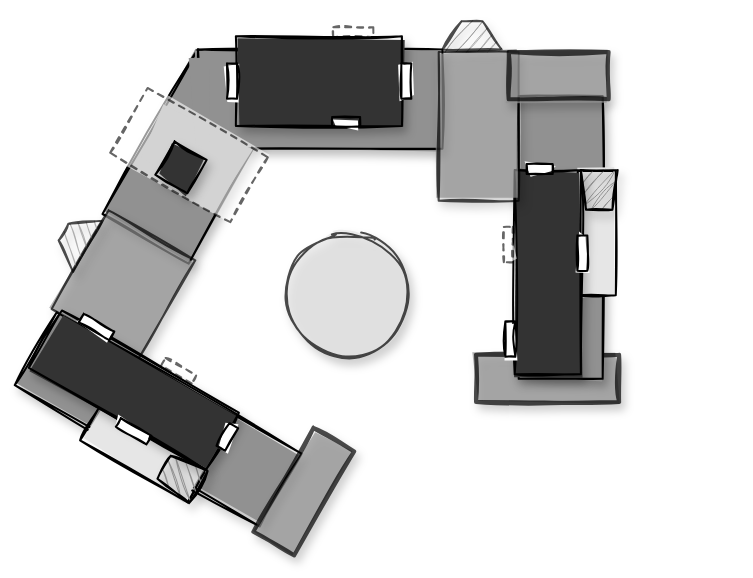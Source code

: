 <mxfile version="13.10.3" type="github"><diagram id="YJyb38r0s5zvljf6VYvs" name="Page-1"><mxGraphModel dx="1416" dy="497" grid="1" gridSize="10" guides="1" tooltips="1" connect="1" arrows="1" fold="1" page="1" pageScale="1" pageWidth="827" pageHeight="1169" math="0" shadow="0"><root><mxCell id="0"/><mxCell id="1" parent="0"/><mxCell id="_442PDbW5w4RXQYZKuXJ-6" value="" style="rounded=0;whiteSpace=wrap;html=1;rotation=-60;shadow=1;sketch=1;fillStyle=solid;fillColor=#919191;" parent="1" vertex="1"><mxGeometry x="-530" y="194.38" width="95.16" height="49.7" as="geometry"/></mxCell><mxCell id="_442PDbW5w4RXQYZKuXJ-14" value="" style="rounded=0;whiteSpace=wrap;html=1;rotation=-60;shadow=1;sketch=1;fillStyle=solid;fillColor=#919191;opacity=70;" parent="1" vertex="1"><mxGeometry x="-545.75" y="258.36" width="57" height="50" as="geometry"/></mxCell><mxCell id="_442PDbW5w4RXQYZKuXJ-16" value="" style="ellipse;whiteSpace=wrap;html=1;aspect=fixed;shadow=1;sketch=1;strokeColor=#000000;opacity=70;fillStyle=solid;fillColor=#E6E6E6;" parent="1" vertex="1"><mxGeometry x="-434.84" y="258.36" width="60" height="60" as="geometry"/></mxCell><mxCell id="4zhCskh6b3H1Gg-OPVnc-1" value="" style="rounded=0;whiteSpace=wrap;html=1;rotation=0;shadow=1;sketch=1;fillStyle=solid;fillColor=#919191;opacity=70;strokeWidth=2;" parent="1" vertex="1"><mxGeometry x="-341" y="318.36" width="71.57" height="23.6" as="geometry"/></mxCell><mxCell id="4zhCskh6b3H1Gg-OPVnc-7" value="" style="shape=trapezoid;perimeter=trapezoidPerimeter;whiteSpace=wrap;html=1;fixedSize=1;shadow=1;sketch=1;strokeColor=#000000;fillColor=#919191;opacity=70;size=10;rotation=-60;direction=east;" parent="1" vertex="1"><mxGeometry x="-555.96" y="253.58" width="29.58" height="14.09" as="geometry"/></mxCell><mxCell id="4zhCskh6b3H1Gg-OPVnc-8" value="" style="shape=trapezoid;perimeter=trapezoidPerimeter;whiteSpace=wrap;html=1;fixedSize=1;shadow=1;sketch=1;strokeColor=#000000;fillColor=#919191;opacity=70;size=9.58;rotation=0;direction=east;" parent="1" vertex="1"><mxGeometry x="-357.78" y="151.61" width="29.58" height="14.09" as="geometry"/></mxCell><mxCell id="4zhCskh6b3H1Gg-OPVnc-9" value="" style="rounded=0;whiteSpace=wrap;html=1;rotation=0;shadow=1;sketch=1;fillStyle=solid;fillColor=#919191;" parent="1" vertex="1"><mxGeometry x="-480" y="165.7" width="122.22" height="49.7" as="geometry"/></mxCell><mxCell id="4zhCskh6b3H1Gg-OPVnc-10" value="" style="rounded=0;whiteSpace=wrap;html=1;rotation=90;shadow=1;sketch=1;fillColor=#333333;fillStyle=solid;direction=south;" parent="1" vertex="1"><mxGeometry x="-442" y="140" width="44.89" height="83.04" as="geometry"/></mxCell><mxCell id="4zhCskh6b3H1Gg-OPVnc-11" value="" style="rounded=0;whiteSpace=wrap;html=1;rotation=-60;shadow=0;sketch=1;fillStyle=solid;fillColor=#919191;strokeColor=none;" parent="1" vertex="1"><mxGeometry x="-497.99" y="194.38" width="31.13" height="46.73" as="geometry"/></mxCell><mxCell id="4zhCskh6b3H1Gg-OPVnc-12" value="" style="rounded=0;whiteSpace=wrap;html=1;rotation=0;shadow=0;sketch=1;fillStyle=solid;fillColor=#919191;strokeColor=none;" parent="1" vertex="1"><mxGeometry x="-483" y="170" width="10" height="45.4" as="geometry"/></mxCell><mxCell id="4zhCskh6b3H1Gg-OPVnc-21" value="" style="rounded=0;whiteSpace=wrap;html=1;shadow=0;sketch=1;rotation=90;" parent="1" vertex="1"><mxGeometry x="-471.84" y="179.02" width="17.66" height="5" as="geometry"/></mxCell><mxCell id="4zhCskh6b3H1Gg-OPVnc-22" value="" style="rounded=0;whiteSpace=wrap;html=1;shadow=0;sketch=1;rotation=90;" parent="1" vertex="1"><mxGeometry x="-408.32" y="194.93" width="4.77" height="14.02" as="geometry"/></mxCell><mxCell id="4zhCskh6b3H1Gg-OPVnc-23" value="" style="rounded=0;whiteSpace=wrap;html=1;shadow=0;sketch=1;rotation=90;" parent="1" vertex="1"><mxGeometry x="-384.66" y="179.02" width="17.66" height="5" as="geometry"/></mxCell><mxCell id="4zhCskh6b3H1Gg-OPVnc-25" value="" style="rounded=0;whiteSpace=wrap;html=1;shadow=0;sketch=1;rotation=30;direction=west;opacity=60;dashed=1;" parent="1" vertex="1"><mxGeometry x="-519.19" y="199.83" width="69.38" height="37.38" as="geometry"/></mxCell><mxCell id="4zhCskh6b3H1Gg-OPVnc-13" value="" style="rounded=0;whiteSpace=wrap;html=1;rotation=120;shadow=1;sketch=1;fillColor=#333333;fillStyle=solid;direction=south;" parent="1" vertex="1"><mxGeometry x="-498.15" y="215.4" width="19.26" height="18.55" as="geometry"/></mxCell><mxCell id="4zhCskh6b3H1Gg-OPVnc-27" value="" style="rounded=0;whiteSpace=wrap;html=1;shadow=0;sketch=1;rotation=0;direction=west;opacity=60;dashed=1;" parent="1" vertex="1"><mxGeometry x="-412.34" y="154.6" width="20" height="5" as="geometry"/></mxCell><mxCell id="4zhCskh6b3H1Gg-OPVnc-29" value="" style="group" parent="1" vertex="1" connectable="0"><mxGeometry x="-571.618" y="296.253" width="169.727" height="122.438" as="geometry"/></mxCell><mxCell id="_442PDbW5w4RXQYZKuXJ-5" value="" style="rounded=0;whiteSpace=wrap;html=1;rotation=120;shadow=1;sketch=1;fillStyle=solid;direction=south;fillColor=#919191;" parent="4zhCskh6b3H1Gg-OPVnc-29" vertex="1"><mxGeometry x="50.728" y="-16.253" width="42" height="141.4" as="geometry"/></mxCell><mxCell id="4zhCskh6b3H1Gg-OPVnc-5" value="" style="rounded=0;whiteSpace=wrap;html=1;rotation=-60;shadow=1;sketch=1;fillStyle=solid;fillColor=#919191;opacity=70;strokeWidth=2;" parent="4zhCskh6b3H1Gg-OPVnc-29" vertex="1"><mxGeometry x="114.508" y="78.757" width="60" height="23.6" as="geometry"/></mxCell><mxCell id="4zhCskh6b3H1Gg-OPVnc-14" value="" style="rounded=0;whiteSpace=wrap;html=1;shadow=0;sketch=1;rotation=30;fillStyle=solid;fillColor=#E6E6E6;" parent="4zhCskh6b3H1Gg-OPVnc-29" vertex="1"><mxGeometry x="33.238" y="62.717" width="62.11" height="19" as="geometry"/></mxCell><mxCell id="4zhCskh6b3H1Gg-OPVnc-15" value="" style="shape=trapezoid;perimeter=trapezoidPerimeter;whiteSpace=wrap;html=1;fixedSize=1;shadow=1;sketch=1;strokeColor=#000000;fillColor=#919191;size=2.64;rotation=-60;direction=east;" parent="4zhCskh6b3H1Gg-OPVnc-29" vertex="1"><mxGeometry x="73.978" y="73.447" width="18.53" height="19.8" as="geometry"/></mxCell><mxCell id="4zhCskh6b3H1Gg-OPVnc-16" value="" style="rounded=0;whiteSpace=wrap;html=1;rotation=120;shadow=1;sketch=1;fillColor=#333333;fillStyle=solid;direction=south;" parent="4zhCskh6b3H1Gg-OPVnc-29" vertex="1"><mxGeometry x="42.988" y="-11.203" width="33.11" height="102.16" as="geometry"/></mxCell><mxCell id="4zhCskh6b3H1Gg-OPVnc-17" value="" style="rounded=0;whiteSpace=wrap;html=1;shadow=0;sketch=1;rotation=30;" parent="4zhCskh6b3H1Gg-OPVnc-29" vertex="1"><mxGeometry x="50.588" y="57.867" width="17.66" height="5" as="geometry"/></mxCell><mxCell id="4zhCskh6b3H1Gg-OPVnc-18" value="" style="rounded=0;whiteSpace=wrap;html=1;shadow=0;sketch=1;rotation=-60;" parent="4zhCskh6b3H1Gg-OPVnc-29" vertex="1"><mxGeometry x="99.778" y="60.737" width="13" height="5" as="geometry"/></mxCell><mxCell id="4zhCskh6b3H1Gg-OPVnc-19" value="" style="rounded=0;whiteSpace=wrap;html=1;shadow=0;sketch=1;rotation=30;" parent="4zhCskh6b3H1Gg-OPVnc-29" vertex="1"><mxGeometry x="32.068" y="5.747" width="17.66" height="5" as="geometry"/></mxCell><mxCell id="4zhCskh6b3H1Gg-OPVnc-20" value="" style="rounded=0;whiteSpace=wrap;html=1;shadow=0;sketch=1;rotation=30;direction=west;opacity=60;dashed=1;" parent="4zhCskh6b3H1Gg-OPVnc-29" vertex="1"><mxGeometry x="73.098" y="27.827" width="17.66" height="4.52" as="geometry"/></mxCell><mxCell id="4zhCskh6b3H1Gg-OPVnc-30" value="" style="group;rotation=-120;" parent="1" vertex="1" connectable="0"><mxGeometry x="-384.658" y="184.023" width="169.727" height="122.438" as="geometry"/></mxCell><mxCell id="4zhCskh6b3H1Gg-OPVnc-31" value="" style="rounded=0;whiteSpace=wrap;html=1;rotation=0;shadow=1;sketch=1;fillStyle=solid;direction=south;fillColor=#919191;" parent="4zhCskh6b3H1Gg-OPVnc-30" vertex="1"><mxGeometry x="65" y="5" width="42" height="141.4" as="geometry"/></mxCell><mxCell id="4zhCskh6b3H1Gg-OPVnc-33" value="" style="rounded=0;whiteSpace=wrap;html=1;shadow=0;sketch=1;rotation=-90;fillStyle=solid;fillColor=#E6E6E6;" parent="4zhCskh6b3H1Gg-OPVnc-30" vertex="1"><mxGeometry x="73" y="64" width="62.11" height="19" as="geometry"/></mxCell><mxCell id="4zhCskh6b3H1Gg-OPVnc-34" value="" style="shape=trapezoid;perimeter=trapezoidPerimeter;whiteSpace=wrap;html=1;fixedSize=1;shadow=1;sketch=1;strokeColor=#000000;fillColor=#919191;size=2.64;rotation=-180;direction=east;" parent="4zhCskh6b3H1Gg-OPVnc-30" vertex="1"><mxGeometry x="96" y="42" width="18.53" height="19.8" as="geometry"/></mxCell><mxCell id="4zhCskh6b3H1Gg-OPVnc-35" value="" style="rounded=0;whiteSpace=wrap;html=1;rotation=0;shadow=1;sketch=1;fillColor=#333333;fillStyle=solid;direction=south;" parent="4zhCskh6b3H1Gg-OPVnc-30" vertex="1"><mxGeometry x="63" y="42" width="33.11" height="102.16" as="geometry"/></mxCell><mxCell id="4zhCskh6b3H1Gg-OPVnc-36" value="" style="rounded=0;whiteSpace=wrap;html=1;shadow=0;sketch=1;rotation=-90;" parent="4zhCskh6b3H1Gg-OPVnc-30" vertex="1"><mxGeometry x="88" y="81" width="17.66" height="5" as="geometry"/></mxCell><mxCell id="4zhCskh6b3H1Gg-OPVnc-37" value="" style="rounded=0;whiteSpace=wrap;html=1;shadow=0;sketch=1;rotation=-180;" parent="4zhCskh6b3H1Gg-OPVnc-30" vertex="1"><mxGeometry x="69" y="39" width="13" height="5" as="geometry"/></mxCell><mxCell id="4zhCskh6b3H1Gg-OPVnc-38" value="" style="rounded=0;whiteSpace=wrap;html=1;shadow=0;sketch=1;rotation=-90;" parent="4zhCskh6b3H1Gg-OPVnc-30" vertex="1"><mxGeometry x="52" y="124" width="17.66" height="5" as="geometry"/></mxCell><mxCell id="4zhCskh6b3H1Gg-OPVnc-39" value="" style="rounded=0;whiteSpace=wrap;html=1;shadow=0;sketch=1;rotation=-90;direction=west;opacity=60;dashed=1;" parent="4zhCskh6b3H1Gg-OPVnc-30" vertex="1"><mxGeometry x="51" y="77" width="17.66" height="4.52" as="geometry"/></mxCell><mxCell id="_442PDbW5w4RXQYZKuXJ-1" value="" style="rounded=0;whiteSpace=wrap;html=1;rotation=0;shadow=1;sketch=1;fillStyle=solid;fillColor=#919191;opacity=70;" parent="4zhCskh6b3H1Gg-OPVnc-30" vertex="1"><mxGeometry x="24.998" y="-17.003" width="40" height="74.3" as="geometry"/></mxCell><mxCell id="4zhCskh6b3H1Gg-OPVnc-32" value="" style="rounded=0;whiteSpace=wrap;html=1;rotation=-180;shadow=1;sketch=1;fillStyle=solid;fillColor=#919191;opacity=70;strokeWidth=2;" parent="4zhCskh6b3H1Gg-OPVnc-30" vertex="1"><mxGeometry x="60" y="-17" width="50" height="23.6" as="geometry"/></mxCell></root></mxGraphModel></diagram></mxfile>